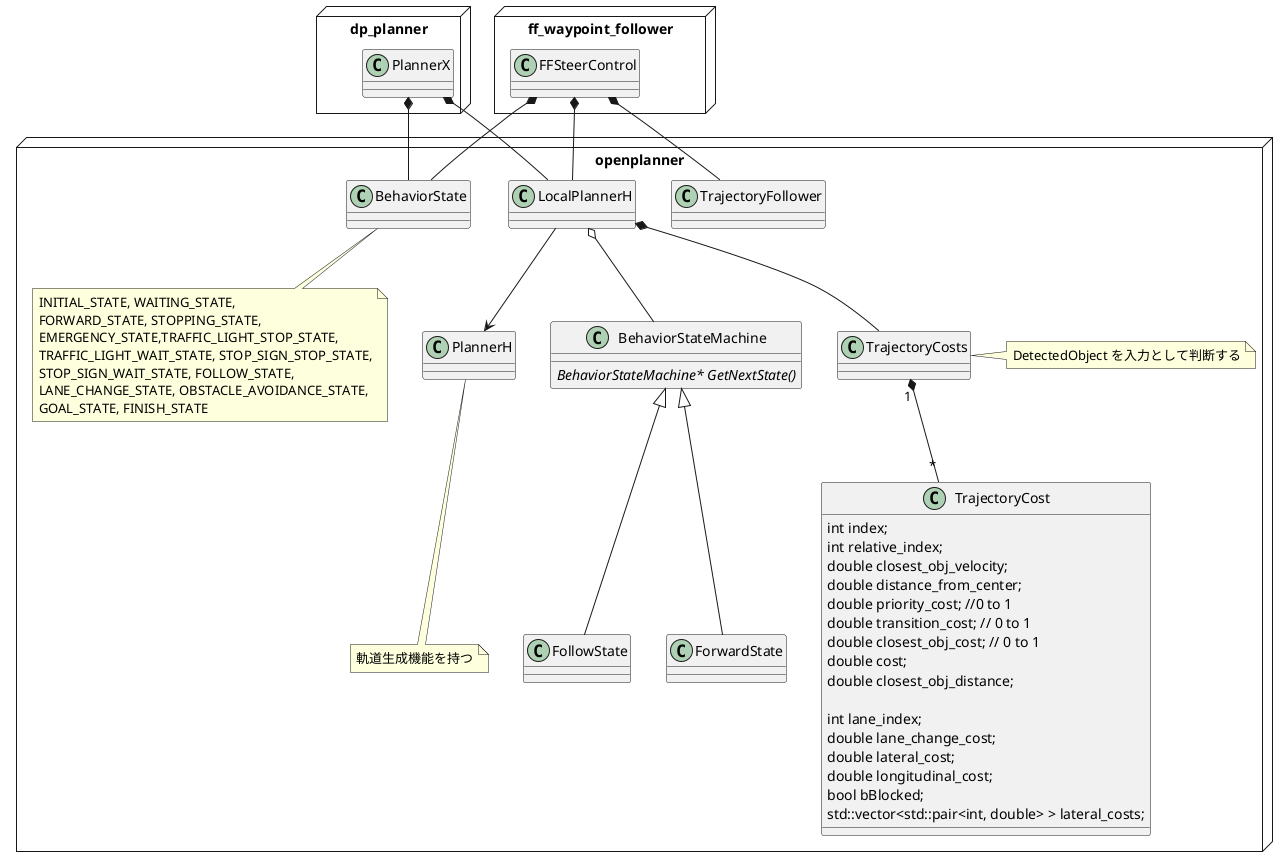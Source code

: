 @startuml

' openplanner
package openplanner <<Node>> {
  class PlannerH
  note bottom : 軌道生成機能を持つ
  class LocalPlannerH
  class BehaviorStateMachine {
    {abstract} BehaviorStateMachine* GetNextState()
  }
  class ForwardState
  class FollowState
  class BehaviorState
  note bottom: INITIAL_STATE, WAITING_STATE,\nFORWARD_STATE, STOPPING_STATE,\nEMERGENCY_STATE,TRAFFIC_LIGHT_STOP_STATE,\nTRAFFIC_LIGHT_WAIT_STATE, STOP_SIGN_STOP_STATE,\nSTOP_SIGN_WAIT_STATE, FOLLOW_STATE,\nLANE_CHANGE_STATE, OBSTACLE_AVOIDANCE_STATE,\nGOAL_STATE, FINISH_STATE
  class TrajectoryCosts
  note right : DetectedObject を入力として判断する
  class TrajectoryCost {
    int index;
    int relative_index;
    double closest_obj_velocity;
    double distance_from_center;
    double priority_cost; //0 to 1
    double transition_cost; // 0 to 1
    double closest_obj_cost; // 0 to 1
    double cost;
    double closest_obj_distance;

    int lane_index;
    double lane_change_cost;
    double lateral_cost;
    double longitudinal_cost;
    bool bBlocked;
    std::vector<std::pair<int, double> > lateral_costs;
  }
  class TrajectoryFollower
}

LocalPlannerH o-- BehaviorStateMachine
LocalPlannerH *-- TrajectoryCosts
LocalPlannerH --> PlannerH
BehaviorStateMachine <|-- ForwardState
BehaviorStateMachine <|-- FollowState
TrajectoryCosts "1" *-- "*" TrajectoryCost

' dp_planner
package dp_planner <<Node>> {
class PlannerX
}

PlannerX *-- LocalPlannerH
PlannerX *-- BehaviorState

' ff_waypoint_follower
package ff_waypoint_follower <<Node>> {
  class FFSteerControl
}

FFSteerControl *-- LocalPlannerH
FFSteerControl *-- TrajectoryFollower
FFSteerControl *-- BehaviorState

@enduml
